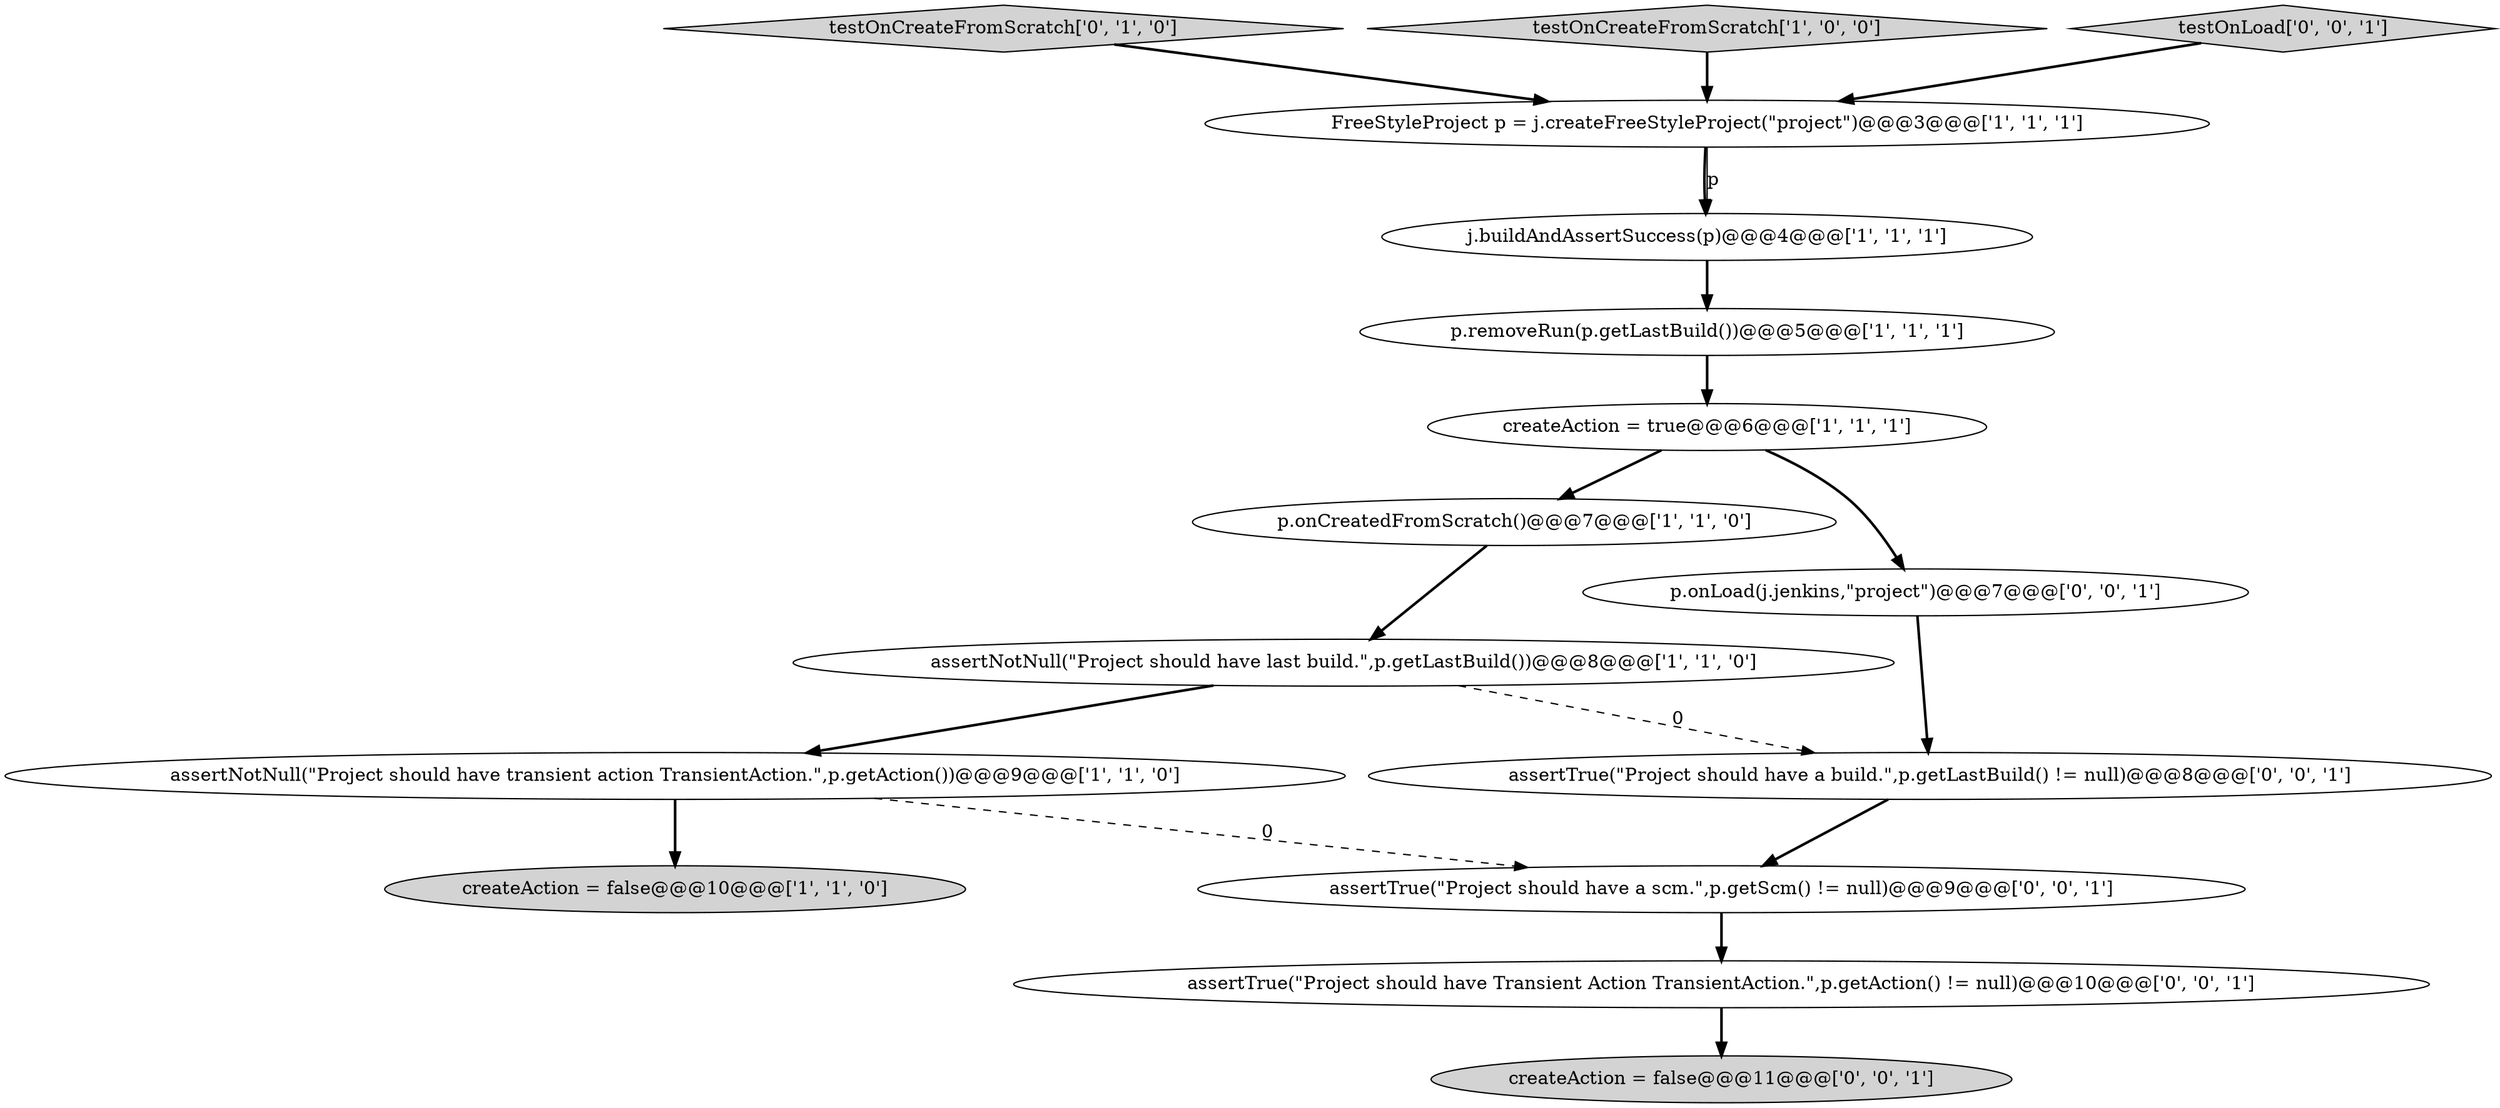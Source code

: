 digraph {
9 [style = filled, label = "testOnCreateFromScratch['0', '1', '0']", fillcolor = lightgray, shape = diamond image = "AAA0AAABBB2BBB"];
2 [style = filled, label = "testOnCreateFromScratch['1', '0', '0']", fillcolor = lightgray, shape = diamond image = "AAA0AAABBB1BBB"];
1 [style = filled, label = "assertNotNull(\"Project should have last build.\",p.getLastBuild())@@@8@@@['1', '1', '0']", fillcolor = white, shape = ellipse image = "AAA0AAABBB1BBB"];
3 [style = filled, label = "createAction = true@@@6@@@['1', '1', '1']", fillcolor = white, shape = ellipse image = "AAA0AAABBB1BBB"];
5 [style = filled, label = "createAction = false@@@10@@@['1', '1', '0']", fillcolor = lightgray, shape = ellipse image = "AAA0AAABBB1BBB"];
15 [style = filled, label = "assertTrue(\"Project should have a scm.\",p.getScm() != null)@@@9@@@['0', '0', '1']", fillcolor = white, shape = ellipse image = "AAA0AAABBB3BBB"];
4 [style = filled, label = "p.onCreatedFromScratch()@@@7@@@['1', '1', '0']", fillcolor = white, shape = ellipse image = "AAA0AAABBB1BBB"];
10 [style = filled, label = "p.onLoad(j.jenkins,\"project\")@@@7@@@['0', '0', '1']", fillcolor = white, shape = ellipse image = "AAA0AAABBB3BBB"];
0 [style = filled, label = "p.removeRun(p.getLastBuild())@@@5@@@['1', '1', '1']", fillcolor = white, shape = ellipse image = "AAA0AAABBB1BBB"];
6 [style = filled, label = "FreeStyleProject p = j.createFreeStyleProject(\"project\")@@@3@@@['1', '1', '1']", fillcolor = white, shape = ellipse image = "AAA0AAABBB1BBB"];
7 [style = filled, label = "j.buildAndAssertSuccess(p)@@@4@@@['1', '1', '1']", fillcolor = white, shape = ellipse image = "AAA0AAABBB1BBB"];
11 [style = filled, label = "assertTrue(\"Project should have a build.\",p.getLastBuild() != null)@@@8@@@['0', '0', '1']", fillcolor = white, shape = ellipse image = "AAA0AAABBB3BBB"];
12 [style = filled, label = "assertTrue(\"Project should have Transient Action TransientAction.\",p.getAction() != null)@@@10@@@['0', '0', '1']", fillcolor = white, shape = ellipse image = "AAA0AAABBB3BBB"];
14 [style = filled, label = "createAction = false@@@11@@@['0', '0', '1']", fillcolor = lightgray, shape = ellipse image = "AAA0AAABBB3BBB"];
8 [style = filled, label = "assertNotNull(\"Project should have transient action TransientAction.\",p.getAction())@@@9@@@['1', '1', '0']", fillcolor = white, shape = ellipse image = "AAA0AAABBB1BBB"];
13 [style = filled, label = "testOnLoad['0', '0', '1']", fillcolor = lightgray, shape = diamond image = "AAA0AAABBB3BBB"];
2->6 [style = bold, label=""];
1->8 [style = bold, label=""];
13->6 [style = bold, label=""];
3->10 [style = bold, label=""];
6->7 [style = bold, label=""];
10->11 [style = bold, label=""];
0->3 [style = bold, label=""];
11->15 [style = bold, label=""];
8->5 [style = bold, label=""];
12->14 [style = bold, label=""];
1->11 [style = dashed, label="0"];
8->15 [style = dashed, label="0"];
7->0 [style = bold, label=""];
3->4 [style = bold, label=""];
4->1 [style = bold, label=""];
15->12 [style = bold, label=""];
9->6 [style = bold, label=""];
6->7 [style = solid, label="p"];
}
